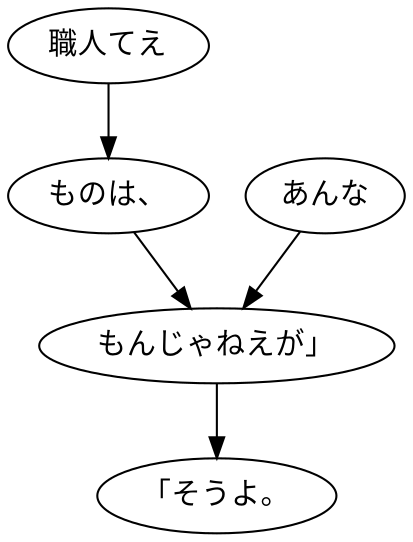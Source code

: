 digraph graph4387 {
	node0 [label="職人てえ"];
	node1 [label="ものは、"];
	node2 [label="あんな"];
	node3 [label="もんじゃねえが」"];
	node4 [label="「そうよ。"];
	node0 -> node1;
	node1 -> node3;
	node2 -> node3;
	node3 -> node4;
}
